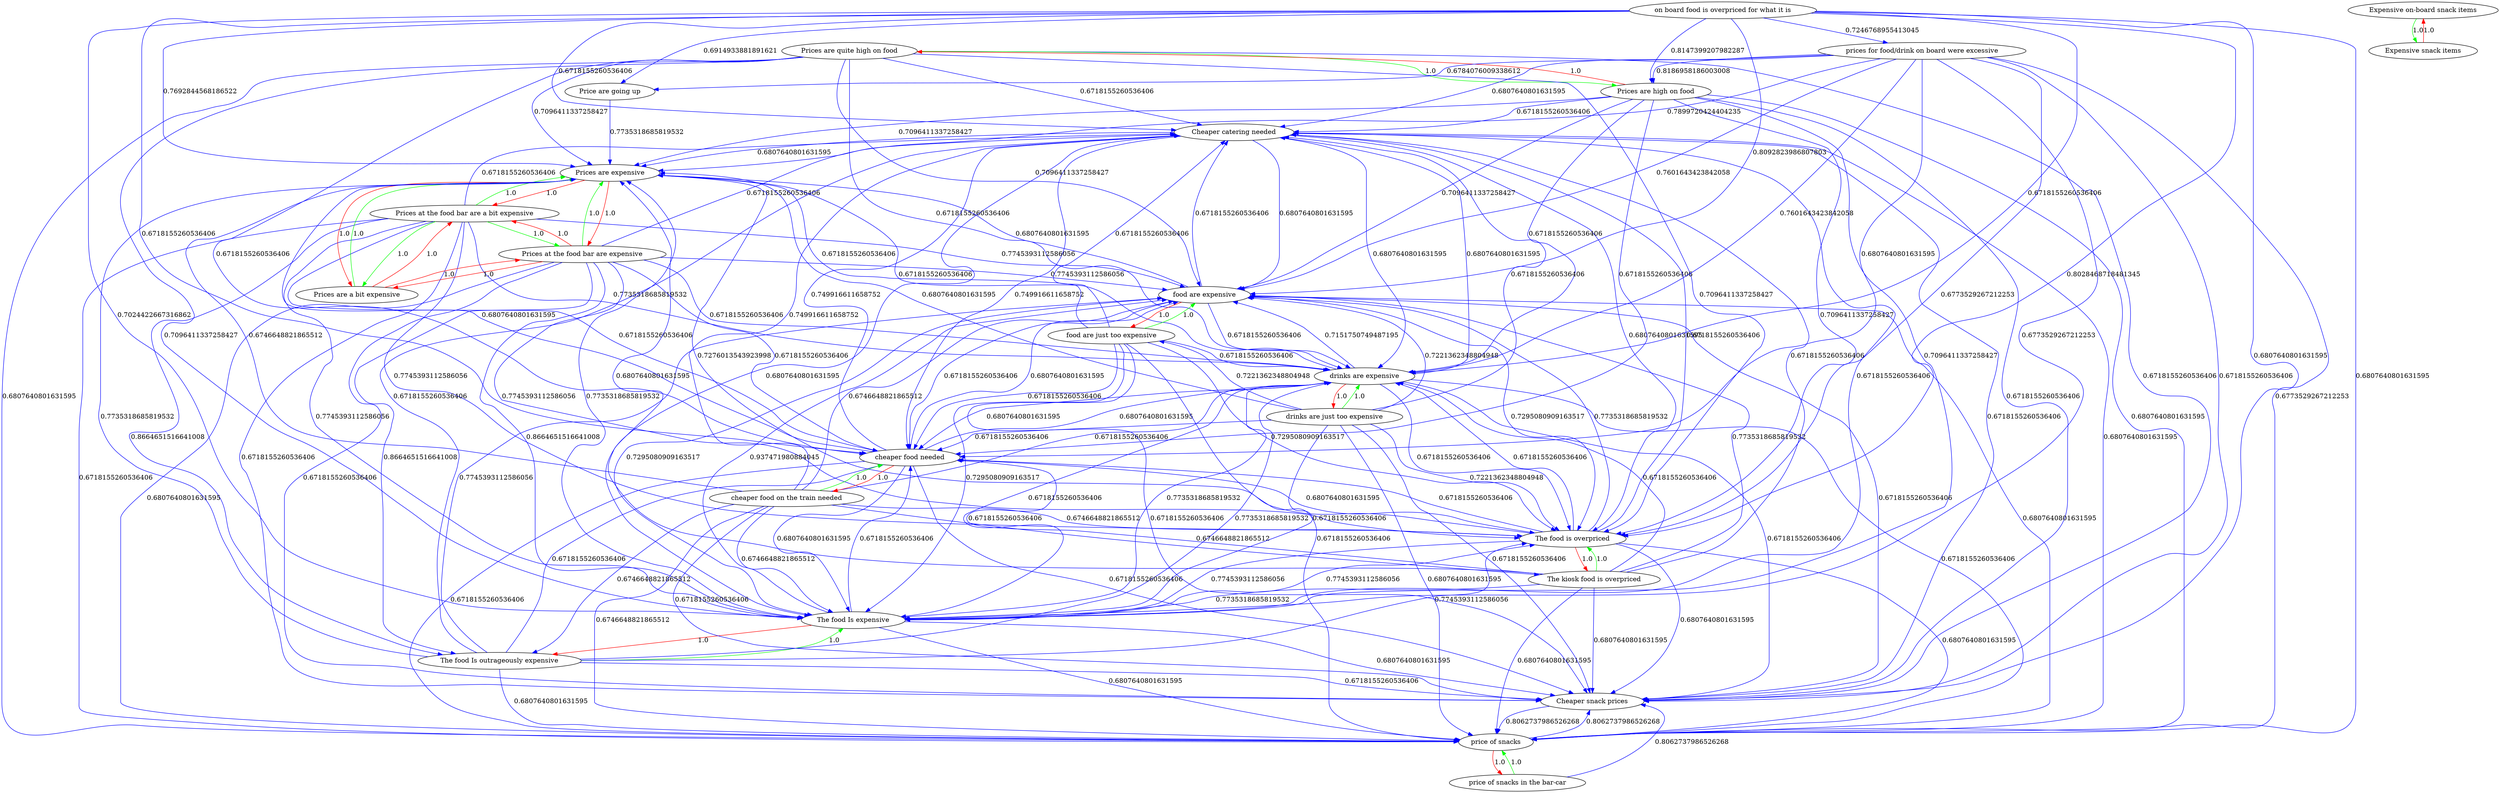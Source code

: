 digraph rawGraph {
"Cheaper catering needed";"Cheaper snack prices";"Expensive on-board snack items";"Expensive snack items";"Price are going up";"Prices are quite high on food";"Prices are high on food";"Prices at the food bar are a bit expensive";"Prices at the food bar are expensive";"Prices are expensive";"Prices are a bit expensive";"The food Is outrageously expensive";"The food Is expensive";"The kiosk food is overpriced";"The food is overpriced";"cheaper food on the train needed";"cheaper food needed";"drinks are just too expensive";"drinks are expensive";"food are just too expensive";"food are expensive";"on board food is overpriced for what it is";"price of snacks in the bar-car";"price of snacks";"prices for food/drink on board were excessive";"Expensive on-board snack items" -> "Expensive snack items" [label=1.0] [color=green]
"Expensive snack items" -> "Expensive on-board snack items" [label=1.0] [color=red]
"Prices are quite high on food" -> "Prices are high on food" [label=1.0] [color=green]
"Prices are high on food" -> "Prices are quite high on food" [label=1.0] [color=red]
"Prices at the food bar are a bit expensive" -> "Prices at the food bar are expensive" [label=1.0] [color=green]
"Prices at the food bar are expensive" -> "Prices are expensive" [label=1.0] [color=green]
"Prices at the food bar are a bit expensive" -> "Prices are a bit expensive" [label=1.0] [color=green]
"Prices are a bit expensive" -> "Prices are expensive" [label=1.0] [color=green]
"Prices at the food bar are a bit expensive" -> "Prices are expensive" [label=1.0] [color=green]
"Prices at the food bar are expensive" -> "Prices at the food bar are a bit expensive" [label=1.0] [color=red]
"Prices at the food bar are expensive" -> "Prices are a bit expensive" [label=1.0] [color=red]
"Prices are expensive" -> "Prices at the food bar are a bit expensive" [label=1.0] [color=red]
"Prices are expensive" -> "Prices at the food bar are expensive" [label=1.0] [color=red]
"Prices are expensive" -> "Prices are a bit expensive" [label=1.0] [color=red]
"Prices are a bit expensive" -> "Prices at the food bar are a bit expensive" [label=1.0] [color=red]
"Prices are a bit expensive" -> "Prices at the food bar are expensive" [label=1.0] [color=red]
"Cheaper catering needed" -> "Prices are expensive" [label=0.6807640801631595] [color=blue]
"Prices are high on food" -> "Prices are expensive" [label=0.7096411337258427] [color=blue]
"Price are going up" -> "Prices are expensive" [label=0.7735318685819532] [color=blue]
"The food Is outrageously expensive" -> "The food Is expensive" [label=1.0] [color=green]
"The food Is expensive" -> "The food Is outrageously expensive" [label=1.0] [color=red]
"The food Is expensive" -> "Prices are expensive" [label=0.7735318685819532] [color=blue]
"Prices at the food bar are expensive" -> "The food Is outrageously expensive" [label=0.8664651516641008] [color=blue]
"The kiosk food is overpriced" -> "The food is overpriced" [label=1.0] [color=green]
"The food is overpriced" -> "The kiosk food is overpriced" [label=1.0] [color=red]
"The food Is expensive" -> "The food is overpriced" [label=0.7745393112586056] [color=blue]
"The food is overpriced" -> "The food Is expensive" [label=0.7745393112586056] [color=blue]
"The food is overpriced" -> "Prices are expensive" [label=0.7276013543923998] [color=blue]
"The food is overpriced" -> "Cheaper snack prices" [label=0.6807640801631595] [color=blue]
"cheaper food on the train needed" -> "cheaper food needed" [label=1.0] [color=green]
"cheaper food needed" -> "cheaper food on the train needed" [label=1.0] [color=red]
"cheaper food on the train needed" -> "The kiosk food is overpriced" [label=0.6746648821865512] [color=blue]
"cheaper food on the train needed" -> "The food Is outrageously expensive" [label=0.6746648821865512] [color=blue]
"cheaper food needed" -> "Cheaper catering needed" [label=0.749916611658752] [color=blue]
"Cheaper catering needed" -> "cheaper food needed" [label=0.749916611658752] [color=blue]
"cheaper food needed" -> "Prices are expensive" [label=0.6807640801631595] [color=blue]
"cheaper food on the train needed" -> "The food is overpriced" [label=0.6746648821865512] [color=blue]
"drinks are just too expensive" -> "drinks are expensive" [label=1.0] [color=green]
"drinks are expensive" -> "drinks are just too expensive" [label=1.0] [color=red]
"drinks are expensive" -> "The food Is expensive" [label=0.6718155260536406] [color=blue]
"The food Is expensive" -> "drinks are expensive" [label=0.7735318685819532] [color=blue]
"Cheaper catering needed" -> "drinks are expensive" [label=0.6807640801631595] [color=blue]
"cheaper food needed" -> "drinks are expensive" [label=0.6807640801631595] [color=blue]
"drinks are expensive" -> "cheaper food needed" [label=0.6807640801631595] [color=blue]
"food are just too expensive" -> "food are expensive" [label=1.0] [color=green]
"food are expensive" -> "food are just too expensive" [label=1.0] [color=red]
"The food is overpriced" -> "food are expensive" [label=0.7735318685819532] [color=blue]
"food are expensive" -> "The food Is expensive" [label=0.7295080909163517] [color=blue]
"The food Is expensive" -> "food are expensive" [label=0.937471980884045] [color=blue]
"Cheaper catering needed" -> "food are expensive" [label=0.6807640801631595] [color=blue]
"Prices are high on food" -> "food are expensive" [label=0.7096411337258427] [color=blue]
"drinks are expensive" -> "food are expensive" [label=0.7151750749487195] [color=blue]
"drinks are just too expensive" -> "food are just too expensive" [label=0.7221362348804948] [color=blue]
"on board food is overpriced for what it is" -> "The food is overpriced" [label=0.8028468718481345] [color=blue]
"on board food is overpriced for what it is" -> "food are expensive" [label=0.8092823986807803] [color=blue]
"on board food is overpriced for what it is" -> "The food Is expensive" [label=0.7024422667316862] [color=blue]
"on board food is overpriced for what it is" -> "Prices are expensive" [label=0.7692844568186522] [color=blue]
"on board food is overpriced for what it is" -> "Prices are high on food" [label=0.8147399207982287] [color=blue]
"on board food is overpriced for what it is" -> "Price are going up" [label=0.6914933881891621] [color=blue]
"on board food is overpriced for what it is" -> "Cheaper snack prices" [label=0.6807640801631595] [color=blue]
"price of snacks in the bar-car" -> "price of snacks" [label=1.0] [color=green]
"price of snacks" -> "price of snacks in the bar-car" [label=1.0] [color=red]
"The food is overpriced" -> "price of snacks" [label=0.6807640801631595] [color=blue]
"on board food is overpriced for what it is" -> "price of snacks" [label=0.6807640801631595] [color=blue]
"Cheaper snack prices" -> "price of snacks" [label=0.8062737986526268] [color=blue]
"price of snacks" -> "Cheaper snack prices" [label=0.8062737986526268] [color=blue]
"prices for food/drink on board were excessive" -> "The food is overpriced" [label=0.6773529267212253] [color=blue]
"on board food is overpriced for what it is" -> "prices for food/drink on board were excessive" [label=0.7246768955413045] [color=blue]
"prices for food/drink on board were excessive" -> "Prices are high on food" [label=0.8186958186003008] [color=blue]
"prices for food/drink on board were excessive" -> "The food Is expensive" [label=0.6773529267212253] [color=blue]
"prices for food/drink on board were excessive" -> "food are expensive" [label=0.7601643423842058] [color=blue]
"prices for food/drink on board were excessive" -> "Prices are expensive" [label=0.7899720424404235] [color=blue]
"prices for food/drink on board were excessive" -> "cheaper food needed" [label=0.6807640801631595] [color=blue]
"prices for food/drink on board were excessive" -> "Price are going up" [label=0.6784076009338612] [color=blue]
"prices for food/drink on board were excessive" -> "drinks are expensive" [label=0.7601643423842058] [color=blue]
"Cheaper catering needed" -> "The food Is expensive" [label=0.6807640801631595] [color=blue]
"Prices are quite high on food" -> "food are expensive" [label=0.7096411337258427] [color=blue]
"Prices are quite high on food" -> "Prices are expensive" [label=0.7096411337258427] [color=blue]
"Prices are high on food" -> "The food Is expensive" [label=0.7096411337258427] [color=blue]
"Prices at the food bar are a bit expensive" -> "The food Is outrageously expensive" [label=0.8664651516641008] [color=blue]
"Prices at the food bar are expensive" -> "The food Is expensive" [label=0.8664651516641008] [color=blue]
"The food Is outrageously expensive" -> "The food is overpriced" [label=0.7745393112586056] [color=blue]
"The food Is outrageously expensive" -> "food are expensive" [label=0.7745393112586056] [color=blue]
"The food Is outrageously expensive" -> "Prices are expensive" [label=0.7735318685819532] [color=blue]
"The food Is outrageously expensive" -> "drinks are expensive" [label=0.7735318685819532] [color=blue]
"The food Is expensive" -> "price of snacks" [label=0.6807640801631595] [color=blue]
"The food Is expensive" -> "cheaper food needed" [label=0.6718155260536406] [color=blue]
"The food Is expensive" -> "Cheaper snack prices" [label=0.6807640801631595] [color=blue]
"The kiosk food is overpriced" -> "The food Is expensive" [label=0.7735318685819532] [color=blue]
"The kiosk food is overpriced" -> "food are expensive" [label=0.7735318685819532] [color=blue]
"The kiosk food is overpriced" -> "price of snacks" [label=0.6807640801631595] [color=blue]
"The kiosk food is overpriced" -> "Prices are expensive" [label=0.6807640801631595] [color=blue]
"The kiosk food is overpriced" -> "Cheaper snack prices" [label=0.6807640801631595] [color=blue]
"The food is overpriced" -> "cheaper food needed" [label=0.6718155260536406] [color=blue]
"The food is overpriced" -> "drinks are expensive" [label=0.6718155260536406] [color=blue]
"cheaper food on the train needed" -> "The food Is expensive" [label=0.6746648821865512] [color=blue]
"cheaper food on the train needed" -> "food are expensive" [label=0.6746648821865512] [color=blue]
"cheaper food on the train needed" -> "Cheaper catering needed" [label=0.749916611658752] [color=blue]
"cheaper food on the train needed" -> "price of snacks" [label=0.6746648821865512] [color=blue]
"cheaper food on the train needed" -> "Prices are expensive" [label=0.6746648821865512] [color=blue]
"cheaper food on the train needed" -> "Cheaper snack prices" [label=0.6718155260536406] [color=blue]
"cheaper food on the train needed" -> "drinks are expensive" [label=0.6718155260536406] [color=blue]
"cheaper food needed" -> "food are expensive" [label=0.6807640801631595] [color=blue]
"cheaper food needed" -> "The food Is expensive" [label=0.6807640801631595] [color=blue]
"drinks are just too expensive" -> "The food Is expensive" [label=0.6718155260536406] [color=blue]
"drinks are just too expensive" -> "food are expensive" [label=0.7221362348804948] [color=blue]
"drinks are just too expensive" -> "cheaper food needed" [label=0.6718155260536406] [color=blue]
"drinks are expensive" -> "The food is overpriced" [label=0.6718155260536406] [color=blue]
"drinks are expensive" -> "Cheaper catering needed" [label=0.6807640801631595] [color=blue]
"drinks are expensive" -> "price of snacks" [label=0.6718155260536406] [color=blue]
"drinks are expensive" -> "Prices are expensive" [label=0.6718155260536406] [color=blue]
"drinks are expensive" -> "Cheaper snack prices" [label=0.6718155260536406] [color=blue]
"food are just too expensive" -> "The food Is expensive" [label=0.7295080909163517] [color=blue]
"food are expensive" -> "The food is overpriced" [label=0.7295080909163517] [color=blue]
"food are expensive" -> "price of snacks" [label=0.6807640801631595] [color=blue]
"food are expensive" -> "Prices are expensive" [label=0.6807640801631595] [color=blue]
"food are expensive" -> "cheaper food needed" [label=0.6718155260536406] [color=blue]
"food are expensive" -> "Cheaper snack prices" [label=0.6718155260536406] [color=blue]
"food are expensive" -> "drinks are expensive" [label=0.6718155260536406] [color=blue]
"on board food is overpriced for what it is" -> "cheaper food needed" [label=0.6718155260536406] [color=blue]
"on board food is overpriced for what it is" -> "drinks are expensive" [label=0.6718155260536406] [color=blue]
"price of snacks in the bar-car" -> "Cheaper snack prices" [label=0.8062737986526268] [color=blue]
"prices for food/drink on board were excessive" -> "Cheaper catering needed" [label=0.6807640801631595] [color=blue]
"prices for food/drink on board were excessive" -> "price of snacks" [label=0.6773529267212253] [color=blue]
"prices for food/drink on board were excessive" -> "Cheaper snack prices" [label=0.6718155260536406] [color=blue]
"Cheaper catering needed" -> "The food is overpriced" [label=0.6807640801631595] [color=blue]
"Cheaper catering needed" -> "price of snacks" [label=0.6807640801631595] [color=blue]
"Cheaper catering needed" -> "Cheaper snack prices" [label=0.6718155260536406] [color=blue]
"Prices are quite high on food" -> "The food is overpriced" [label=0.7096411337258427] [color=blue]
"Prices are quite high on food" -> "The food Is expensive" [label=0.7096411337258427] [color=blue]
"Prices are quite high on food" -> "price of snacks" [label=0.6807640801631595] [color=blue]
"Prices are quite high on food" -> "cheaper food needed" [label=0.6718155260536406] [color=blue]
"Prices are quite high on food" -> "Cheaper snack prices" [label=0.6718155260536406] [color=blue]
"Prices are quite high on food" -> "drinks are expensive" [label=0.6718155260536406] [color=blue]
"Prices are high on food" -> "The food is overpriced" [label=0.7096411337258427] [color=blue]
"Prices are high on food" -> "price of snacks" [label=0.6807640801631595] [color=blue]
"Prices are high on food" -> "cheaper food needed" [label=0.6718155260536406] [color=blue]
"Prices are high on food" -> "Cheaper snack prices" [label=0.6718155260536406] [color=blue]
"Prices are high on food" -> "drinks are expensive" [label=0.6718155260536406] [color=blue]
"Prices at the food bar are a bit expensive" -> "The food is overpriced" [label=0.7745393112586056] [color=blue]
"Prices at the food bar are a bit expensive" -> "The food Is expensive" [label=0.7745393112586056] [color=blue]
"Prices at the food bar are a bit expensive" -> "food are expensive" [label=0.7745393112586056] [color=blue]
"Prices at the food bar are a bit expensive" -> "drinks are expensive" [label=0.7735318685819532] [color=blue]
"Prices at the food bar are expensive" -> "The food is overpriced" [label=0.7745393112586056] [color=blue]
"Prices at the food bar are expensive" -> "food are expensive" [label=0.7745393112586056] [color=blue]
"Prices at the food bar are expensive" -> "price of snacks" [label=0.6807640801631595] [color=blue]
"Prices at the food bar are expensive" -> "cheaper food needed" [label=0.6718155260536406] [color=blue]
"Prices at the food bar are expensive" -> "Cheaper snack prices" [label=0.6718155260536406] [color=blue]
"Prices at the food bar are expensive" -> "drinks are expensive" [label=0.6718155260536406] [color=blue]
"The food Is outrageously expensive" -> "Cheaper catering needed" [label=0.6718155260536406] [color=blue]
"The food Is outrageously expensive" -> "price of snacks" [label=0.6807640801631595] [color=blue]
"The food Is outrageously expensive" -> "cheaper food needed" [label=0.6718155260536406] [color=blue]
"The food Is outrageously expensive" -> "Cheaper snack prices" [label=0.6718155260536406] [color=blue]
"The food Is expensive" -> "Cheaper catering needed" [label=0.6718155260536406] [color=blue]
"The kiosk food is overpriced" -> "Cheaper catering needed" [label=0.6718155260536406] [color=blue]
"The kiosk food is overpriced" -> "cheaper food needed" [label=0.6718155260536406] [color=blue]
"The kiosk food is overpriced" -> "drinks are expensive" [label=0.6718155260536406] [color=blue]
"The food is overpriced" -> "Cheaper catering needed" [label=0.6718155260536406] [color=blue]
"cheaper food needed" -> "The food is overpriced" [label=0.6807640801631595] [color=blue]
"cheaper food needed" -> "price of snacks" [label=0.6718155260536406] [color=blue]
"cheaper food needed" -> "Cheaper snack prices" [label=0.6718155260536406] [color=blue]
"drinks are just too expensive" -> "The food is overpriced" [label=0.7221362348804948] [color=blue]
"drinks are just too expensive" -> "Cheaper catering needed" [label=0.6718155260536406] [color=blue]
"drinks are just too expensive" -> "price of snacks" [label=0.6807640801631595] [color=blue]
"drinks are just too expensive" -> "Prices are expensive" [label=0.6807640801631595] [color=blue]
"drinks are just too expensive" -> "Cheaper snack prices" [label=0.6718155260536406] [color=blue]
"food are just too expensive" -> "The food is overpriced" [label=0.7295080909163517] [color=blue]
"food are just too expensive" -> "Cheaper catering needed" [label=0.6718155260536406] [color=blue]
"food are just too expensive" -> "price of snacks" [label=0.6718155260536406] [color=blue]
"food are just too expensive" -> "Prices are expensive" [label=0.6718155260536406] [color=blue]
"food are just too expensive" -> "cheaper food needed" [label=0.6718155260536406] [color=blue]
"food are just too expensive" -> "Cheaper snack prices" [label=0.6718155260536406] [color=blue]
"food are just too expensive" -> "drinks are expensive" [label=0.6718155260536406] [color=blue]
"food are expensive" -> "Cheaper catering needed" [label=0.6718155260536406] [color=blue]
"on board food is overpriced for what it is" -> "Cheaper catering needed" [label=0.6718155260536406] [color=blue]
"Prices are quite high on food" -> "Cheaper catering needed" [label=0.6718155260536406] [color=blue]
"Prices are high on food" -> "Cheaper catering needed" [label=0.6718155260536406] [color=blue]
"Prices at the food bar are a bit expensive" -> "Cheaper catering needed" [label=0.6718155260536406] [color=blue]
"Prices at the food bar are a bit expensive" -> "price of snacks" [label=0.6718155260536406] [color=blue]
"Prices at the food bar are a bit expensive" -> "cheaper food needed" [label=0.6718155260536406] [color=blue]
"Prices at the food bar are a bit expensive" -> "Cheaper snack prices" [label=0.6718155260536406] [color=blue]
"Prices at the food bar are expensive" -> "Cheaper catering needed" [label=0.6718155260536406] [color=blue]
}